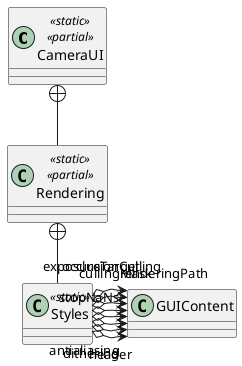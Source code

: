 @startuml
class CameraUI <<static>> <<partial>> {
}
class Rendering <<static>> <<partial>> {
}
class Styles <<static>> {
}
CameraUI +-- Rendering
Rendering +-- Styles
Styles o-> "header" GUIContent
Styles o-> "antialiasing" GUIContent
Styles o-> "dithering" GUIContent
Styles o-> "stopNaNs" GUIContent
Styles o-> "cullingMask" GUIContent
Styles o-> "occlusionCulling" GUIContent
Styles o-> "renderingPath" GUIContent
Styles o-> "exposureTarget" GUIContent
@enduml
